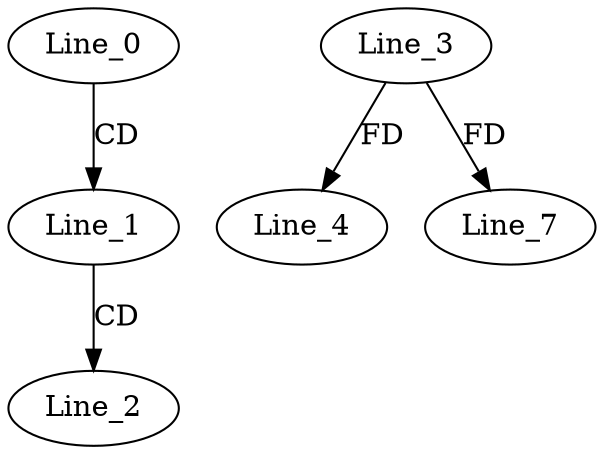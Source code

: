 digraph G {
  Line_0;
  Line_1;
  Line_2;
  Line_3;
  Line_4;
  Line_7;
  Line_0 -> Line_1 [ label="CD" ];
  Line_1 -> Line_2 [ label="CD" ];
  Line_3 -> Line_4 [ label="FD" ];
  Line_3 -> Line_7 [ label="FD" ];
}
